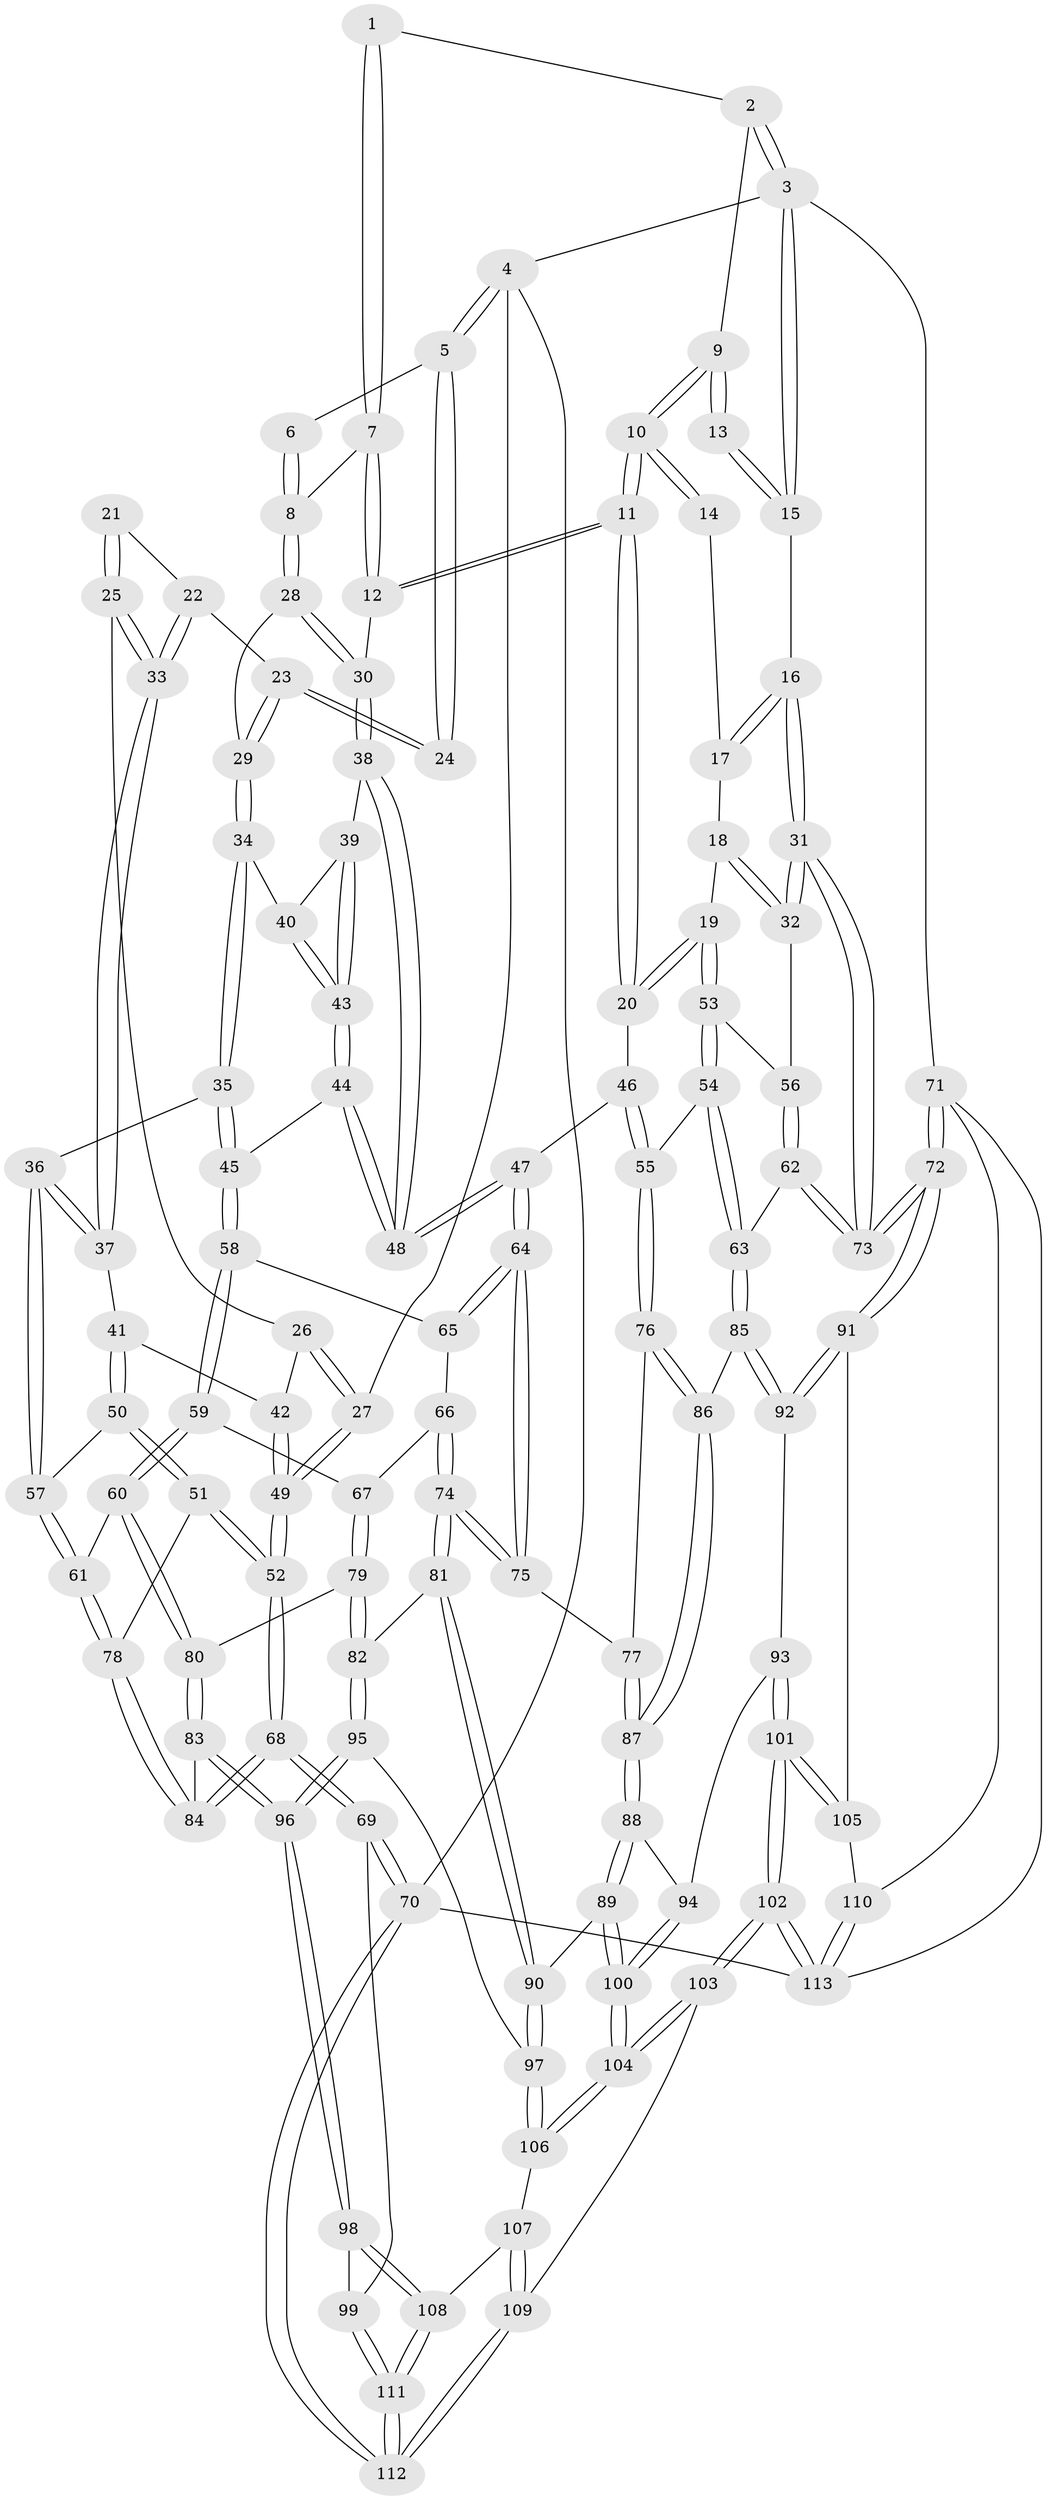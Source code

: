 // coarse degree distribution, {4: 0.3333333333333333, 3: 0.49122807017543857, 5: 0.10526315789473684, 2: 0.07017543859649122}
// Generated by graph-tools (version 1.1) at 2025/54/03/04/25 22:54:28]
// undirected, 113 vertices, 279 edges
graph export_dot {
  node [color=gray90,style=filled];
  1 [pos="+0.6713879169421386+0"];
  2 [pos="+0.7347383914748106+0"];
  3 [pos="+1+0"];
  4 [pos="+0+0"];
  5 [pos="+0+0"];
  6 [pos="+0.3331457528115837+0"];
  7 [pos="+0.5303121886530595+0.08976354261798422"];
  8 [pos="+0.3709911457764681+0.06845217162582472"];
  9 [pos="+0.7580866706055448+0.06423781110502012"];
  10 [pos="+0.7576855712490896+0.0927186486006316"];
  11 [pos="+0.7291508085870867+0.19913513517554182"];
  12 [pos="+0.6108313007021783+0.18931231132711887"];
  13 [pos="+0.9812718872965164+0.05758886344057083"];
  14 [pos="+0.9312327217847732+0.11943784501653508"];
  15 [pos="+1+0"];
  16 [pos="+1+0.09645911830503394"];
  17 [pos="+0.9617160861996121+0.143671617587593"];
  18 [pos="+0.9501806594367748+0.18231264958530763"];
  19 [pos="+0.7316638674318687+0.20232577378214958"];
  20 [pos="+0.7294291581790502+0.19987642906788788"];
  21 [pos="+0.060772647508584014+0"];
  22 [pos="+0.18850501739484557+0.1690583526144265"];
  23 [pos="+0.23475627132370971+0.14724589188032683"];
  24 [pos="+0+0"];
  25 [pos="+0.14025868153825258+0.2175678071573945"];
  26 [pos="+0.022897235973578494+0.20594879151669213"];
  27 [pos="+0+0"];
  28 [pos="+0.3626437725773723+0.11457844865483785"];
  29 [pos="+0.3389442649709748+0.15113456995670038"];
  30 [pos="+0.5366322560683969+0.2142579711703185"];
  31 [pos="+1+0.4140343730164002"];
  32 [pos="+1+0.3616045823649074"];
  33 [pos="+0.14461129321371655+0.21973356040159162"];
  34 [pos="+0.33858760467232824+0.1568768226127662"];
  35 [pos="+0.20713844646584412+0.32558874928770726"];
  36 [pos="+0.1931604091668243+0.3248706298707915"];
  37 [pos="+0.17887306392890748+0.3113759537023491"];
  38 [pos="+0.4737152710902641+0.3063878965930516"];
  39 [pos="+0.4488213752853846+0.2909874400471361"];
  40 [pos="+0.37290547910683824+0.23598056016378477"];
  41 [pos="+0.07214662122670032+0.31203284944603804"];
  42 [pos="+0.06448926531997803+0.30659830812324457"];
  43 [pos="+0.33604756149480286+0.3352949085873184"];
  44 [pos="+0.3336131085361629+0.34046025604130564"];
  45 [pos="+0.27722265258326945+0.37213411052318485"];
  46 [pos="+0.6882916362924169+0.2533260894468956"];
  47 [pos="+0.5067102197638578+0.43425895302528167"];
  48 [pos="+0.4816035654783975+0.3795796960990777"];
  49 [pos="+0+0.3526638266748379"];
  50 [pos="+0.0012731280292770453+0.46784783771222316"];
  51 [pos="+0+0.4697594614708061"];
  52 [pos="+0+0.47982506118856816"];
  53 [pos="+0.8003824368535878+0.29604834035747607"];
  54 [pos="+0.7020660645798401+0.5047879757365069"];
  55 [pos="+0.6293803448962978+0.5108954662721348"];
  56 [pos="+0.8363491550635724+0.31376519487452015"];
  57 [pos="+0.1595834493404974+0.37824743751796264"];
  58 [pos="+0.29689380072332455+0.43136760599181745"];
  59 [pos="+0.2458956260460386+0.5075198293248808"];
  60 [pos="+0.18765874449779843+0.526929082593491"];
  61 [pos="+0.18750944859396457+0.5268700570901188"];
  62 [pos="+0.839258848211714+0.5799295090750349"];
  63 [pos="+0.8201733502476716+0.5833917310132802"];
  64 [pos="+0.5067189732600198+0.4349079766633475"];
  65 [pos="+0.32956973378035487+0.4442001440137804"];
  66 [pos="+0.3580595239504301+0.5318593069244439"];
  67 [pos="+0.29853993488555347+0.5576513884417138"];
  68 [pos="+0+0.6969723302460281"];
  69 [pos="+0+0.78249600192785"];
  70 [pos="+0+1"];
  71 [pos="+1+0.722527016355583"];
  72 [pos="+1+0.7150732288198048"];
  73 [pos="+1+0.5988410469685228"];
  74 [pos="+0.4941035291792993+0.5927635199395191"];
  75 [pos="+0.5456560727380192+0.524537318584752"];
  76 [pos="+0.5650014275980196+0.5256636227479795"];
  77 [pos="+0.5633043442253739+0.5258533123512293"];
  78 [pos="+0.09744354136772476+0.5325767403814627"];
  79 [pos="+0.31308864555097005+0.6571067830575272"];
  80 [pos="+0.20188137408133922+0.5980178124318056"];
  81 [pos="+0.48173545649952887+0.6238327090255497"];
  82 [pos="+0.32406245821883056+0.6736948299983434"];
  83 [pos="+0.13858712822609773+0.6988815865232997"];
  84 [pos="+0.09019425830188799+0.6668500348142223"];
  85 [pos="+0.8049636537350859+0.6105379076421"];
  86 [pos="+0.7190380157168443+0.6690506097690915"];
  87 [pos="+0.6794588304175527+0.7241037214714462"];
  88 [pos="+0.6733357856543211+0.7512920210089193"];
  89 [pos="+0.5741168977769883+0.7911651668791266"];
  90 [pos="+0.5277968234071287+0.7706723714045052"];
  91 [pos="+0.8972010354185528+0.8071389369880978"];
  92 [pos="+0.8029883761998943+0.8041773945585087"];
  93 [pos="+0.8016975956490703+0.8048015997563603"];
  94 [pos="+0.7710842039964634+0.8032966655682122"];
  95 [pos="+0.3133277757014449+0.6943546186882849"];
  96 [pos="+0.20404728880430706+0.8209930292022051"];
  97 [pos="+0.4526717156950969+0.8291980221707862"];
  98 [pos="+0.20324831401481222+0.827395310251648"];
  99 [pos="+0+0.822776892815989"];
  100 [pos="+0.6340041671284811+0.9621172081866343"];
  101 [pos="+0.7915524831501042+0.982918283905603"];
  102 [pos="+0.6589180976732713+1"];
  103 [pos="+0.6529409565949521+1"];
  104 [pos="+0.6353817199658615+1"];
  105 [pos="+0.876051823950975+0.941699052272481"];
  106 [pos="+0.43965965562400455+0.845790965841189"];
  107 [pos="+0.42557865151590035+0.8581324169546249"];
  108 [pos="+0.20697523922412422+0.8365610070999506"];
  109 [pos="+0.4213877005783626+1"];
  110 [pos="+0.9327445780462578+0.9603361725448939"];
  111 [pos="+0.195726442574199+1"];
  112 [pos="+0.20952736752955095+1"];
  113 [pos="+0.970124908986757+1"];
  1 -- 2;
  1 -- 7;
  1 -- 7;
  2 -- 3;
  2 -- 3;
  2 -- 9;
  3 -- 4;
  3 -- 15;
  3 -- 15;
  3 -- 71;
  4 -- 5;
  4 -- 5;
  4 -- 27;
  4 -- 70;
  5 -- 6;
  5 -- 24;
  5 -- 24;
  6 -- 8;
  6 -- 8;
  7 -- 8;
  7 -- 12;
  7 -- 12;
  8 -- 28;
  8 -- 28;
  9 -- 10;
  9 -- 10;
  9 -- 13;
  9 -- 13;
  10 -- 11;
  10 -- 11;
  10 -- 14;
  10 -- 14;
  11 -- 12;
  11 -- 12;
  11 -- 20;
  11 -- 20;
  12 -- 30;
  13 -- 15;
  13 -- 15;
  14 -- 17;
  15 -- 16;
  16 -- 17;
  16 -- 17;
  16 -- 31;
  16 -- 31;
  17 -- 18;
  18 -- 19;
  18 -- 32;
  18 -- 32;
  19 -- 20;
  19 -- 20;
  19 -- 53;
  19 -- 53;
  20 -- 46;
  21 -- 22;
  21 -- 25;
  21 -- 25;
  22 -- 23;
  22 -- 33;
  22 -- 33;
  23 -- 24;
  23 -- 24;
  23 -- 29;
  23 -- 29;
  25 -- 26;
  25 -- 33;
  25 -- 33;
  26 -- 27;
  26 -- 27;
  26 -- 42;
  27 -- 49;
  27 -- 49;
  28 -- 29;
  28 -- 30;
  28 -- 30;
  29 -- 34;
  29 -- 34;
  30 -- 38;
  30 -- 38;
  31 -- 32;
  31 -- 32;
  31 -- 73;
  31 -- 73;
  32 -- 56;
  33 -- 37;
  33 -- 37;
  34 -- 35;
  34 -- 35;
  34 -- 40;
  35 -- 36;
  35 -- 45;
  35 -- 45;
  36 -- 37;
  36 -- 37;
  36 -- 57;
  36 -- 57;
  37 -- 41;
  38 -- 39;
  38 -- 48;
  38 -- 48;
  39 -- 40;
  39 -- 43;
  39 -- 43;
  40 -- 43;
  40 -- 43;
  41 -- 42;
  41 -- 50;
  41 -- 50;
  42 -- 49;
  42 -- 49;
  43 -- 44;
  43 -- 44;
  44 -- 45;
  44 -- 48;
  44 -- 48;
  45 -- 58;
  45 -- 58;
  46 -- 47;
  46 -- 55;
  46 -- 55;
  47 -- 48;
  47 -- 48;
  47 -- 64;
  47 -- 64;
  49 -- 52;
  49 -- 52;
  50 -- 51;
  50 -- 51;
  50 -- 57;
  51 -- 52;
  51 -- 52;
  51 -- 78;
  52 -- 68;
  52 -- 68;
  53 -- 54;
  53 -- 54;
  53 -- 56;
  54 -- 55;
  54 -- 63;
  54 -- 63;
  55 -- 76;
  55 -- 76;
  56 -- 62;
  56 -- 62;
  57 -- 61;
  57 -- 61;
  58 -- 59;
  58 -- 59;
  58 -- 65;
  59 -- 60;
  59 -- 60;
  59 -- 67;
  60 -- 61;
  60 -- 80;
  60 -- 80;
  61 -- 78;
  61 -- 78;
  62 -- 63;
  62 -- 73;
  62 -- 73;
  63 -- 85;
  63 -- 85;
  64 -- 65;
  64 -- 65;
  64 -- 75;
  64 -- 75;
  65 -- 66;
  66 -- 67;
  66 -- 74;
  66 -- 74;
  67 -- 79;
  67 -- 79;
  68 -- 69;
  68 -- 69;
  68 -- 84;
  68 -- 84;
  69 -- 70;
  69 -- 70;
  69 -- 99;
  70 -- 112;
  70 -- 112;
  70 -- 113;
  71 -- 72;
  71 -- 72;
  71 -- 110;
  71 -- 113;
  72 -- 73;
  72 -- 73;
  72 -- 91;
  72 -- 91;
  74 -- 75;
  74 -- 75;
  74 -- 81;
  74 -- 81;
  75 -- 77;
  76 -- 77;
  76 -- 86;
  76 -- 86;
  77 -- 87;
  77 -- 87;
  78 -- 84;
  78 -- 84;
  79 -- 80;
  79 -- 82;
  79 -- 82;
  80 -- 83;
  80 -- 83;
  81 -- 82;
  81 -- 90;
  81 -- 90;
  82 -- 95;
  82 -- 95;
  83 -- 84;
  83 -- 96;
  83 -- 96;
  85 -- 86;
  85 -- 92;
  85 -- 92;
  86 -- 87;
  86 -- 87;
  87 -- 88;
  87 -- 88;
  88 -- 89;
  88 -- 89;
  88 -- 94;
  89 -- 90;
  89 -- 100;
  89 -- 100;
  90 -- 97;
  90 -- 97;
  91 -- 92;
  91 -- 92;
  91 -- 105;
  92 -- 93;
  93 -- 94;
  93 -- 101;
  93 -- 101;
  94 -- 100;
  94 -- 100;
  95 -- 96;
  95 -- 96;
  95 -- 97;
  96 -- 98;
  96 -- 98;
  97 -- 106;
  97 -- 106;
  98 -- 99;
  98 -- 108;
  98 -- 108;
  99 -- 111;
  99 -- 111;
  100 -- 104;
  100 -- 104;
  101 -- 102;
  101 -- 102;
  101 -- 105;
  101 -- 105;
  102 -- 103;
  102 -- 103;
  102 -- 113;
  102 -- 113;
  103 -- 104;
  103 -- 104;
  103 -- 109;
  104 -- 106;
  104 -- 106;
  105 -- 110;
  106 -- 107;
  107 -- 108;
  107 -- 109;
  107 -- 109;
  108 -- 111;
  108 -- 111;
  109 -- 112;
  109 -- 112;
  110 -- 113;
  110 -- 113;
  111 -- 112;
  111 -- 112;
}
